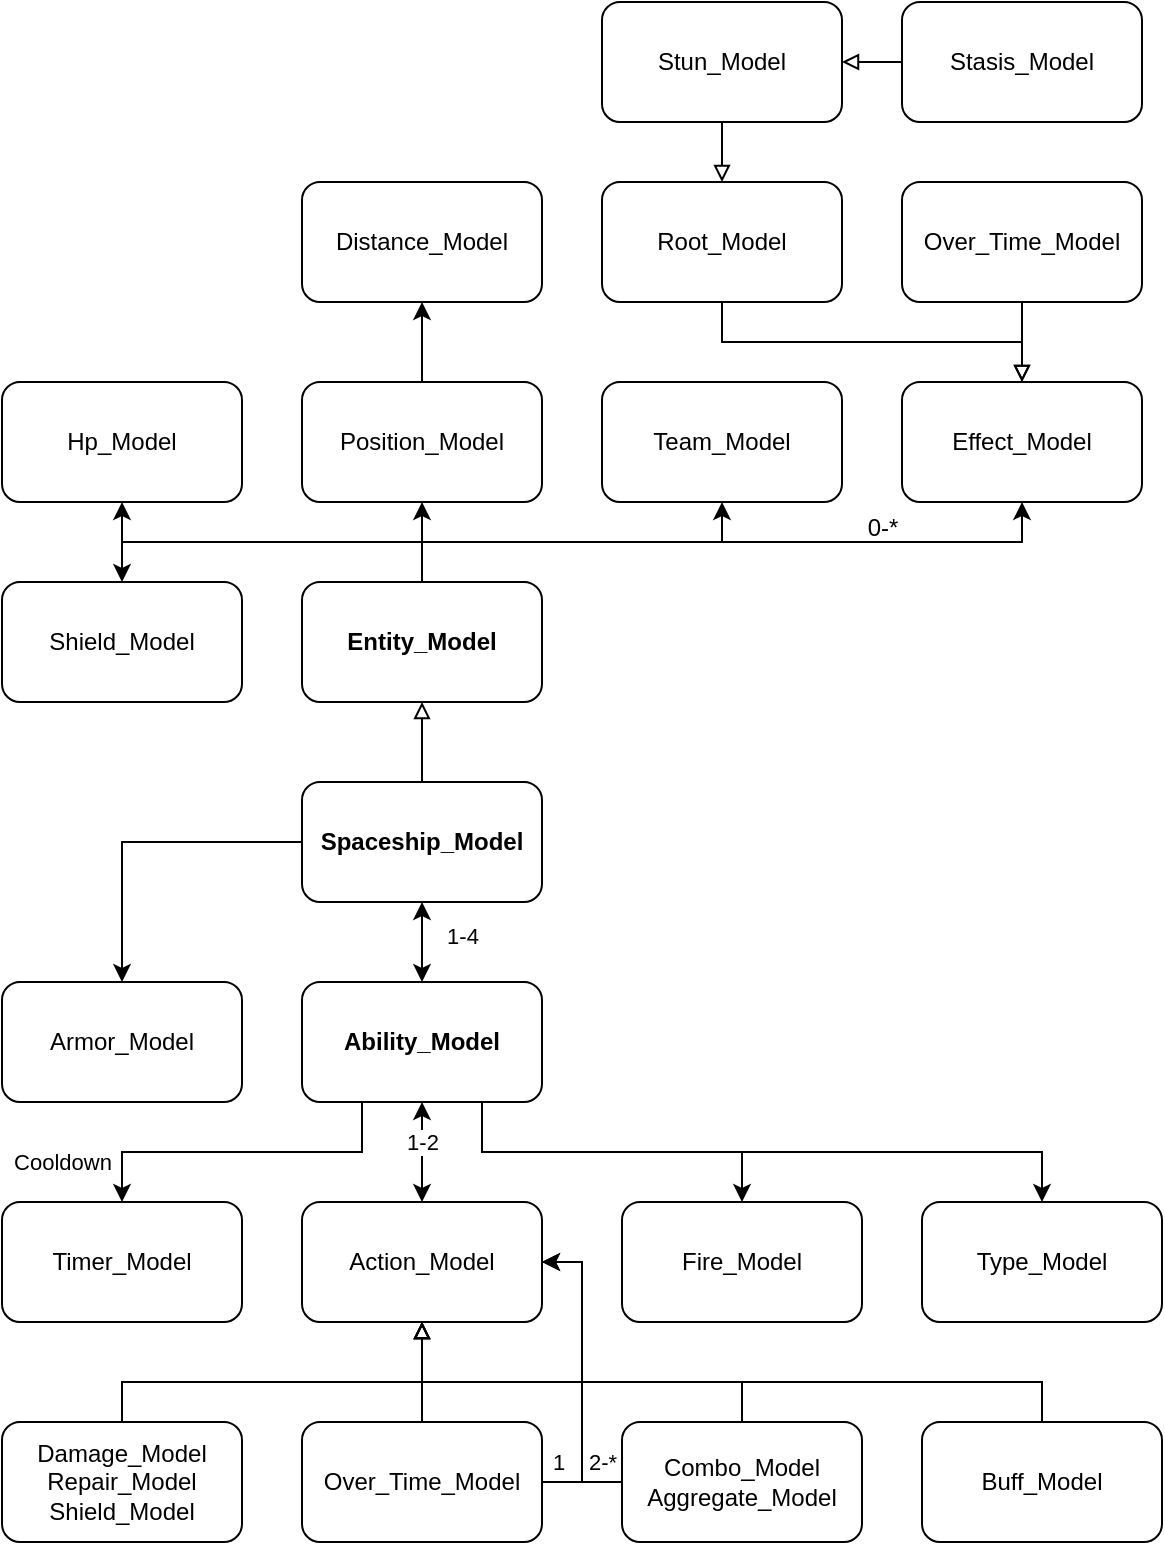 <mxfile version="24.7.5">
  <diagram name="Page-1" id="HnwyvjEURP4HyZZewURH">
    <mxGraphModel dx="2026" dy="1119" grid="1" gridSize="10" guides="1" tooltips="1" connect="1" arrows="1" fold="1" page="1" pageScale="1" pageWidth="850" pageHeight="1100" math="0" shadow="0">
      <root>
        <mxCell id="0" />
        <mxCell id="1" parent="0" />
        <mxCell id="73mF63VnfrHL32Zouw08-20" style="edgeStyle=orthogonalEdgeStyle;rounded=0;orthogonalLoop=1;jettySize=auto;html=1;exitX=0.5;exitY=1;exitDx=0;exitDy=0;entryX=0.5;entryY=0;entryDx=0;entryDy=0;startArrow=classic;startFill=1;" parent="1" source="73mF63VnfrHL32Zouw08-2" target="73mF63VnfrHL32Zouw08-13" edge="1">
          <mxGeometry relative="1" as="geometry" />
        </mxCell>
        <mxCell id="73mF63VnfrHL32Zouw08-21" value="1-4&lt;div&gt;&lt;br&gt;&lt;/div&gt;" style="edgeLabel;html=1;align=center;verticalAlign=middle;resizable=0;points=[];" parent="73mF63VnfrHL32Zouw08-20" vertex="1" connectable="0">
          <mxGeometry x="-0.374" relative="1" as="geometry">
            <mxPoint x="20" y="11" as="offset" />
          </mxGeometry>
        </mxCell>
        <mxCell id="73mF63VnfrHL32Zouw08-25" style="edgeStyle=orthogonalEdgeStyle;rounded=0;orthogonalLoop=1;jettySize=auto;html=1;exitX=0.5;exitY=0;exitDx=0;exitDy=0;entryX=0.5;entryY=1;entryDx=0;entryDy=0;endArrow=block;endFill=0;" parent="1" source="73mF63VnfrHL32Zouw08-2" target="73mF63VnfrHL32Zouw08-3" edge="1">
          <mxGeometry relative="1" as="geometry" />
        </mxCell>
        <mxCell id="idkshxeM3-236qNSYfwM-36" style="edgeStyle=orthogonalEdgeStyle;rounded=0;orthogonalLoop=1;jettySize=auto;html=1;exitX=0;exitY=0.5;exitDx=0;exitDy=0;entryX=0.5;entryY=0;entryDx=0;entryDy=0;" edge="1" parent="1" source="73mF63VnfrHL32Zouw08-2" target="73mF63VnfrHL32Zouw08-11">
          <mxGeometry relative="1" as="geometry" />
        </mxCell>
        <mxCell id="73mF63VnfrHL32Zouw08-2" value="&lt;b&gt;Spaceship_Model&lt;/b&gt;" style="rounded=1;whiteSpace=wrap;html=1;" parent="1" vertex="1">
          <mxGeometry x="340" y="560" width="120" height="60" as="geometry" />
        </mxCell>
        <mxCell id="73mF63VnfrHL32Zouw08-26" style="edgeStyle=orthogonalEdgeStyle;rounded=0;orthogonalLoop=1;jettySize=auto;html=1;exitX=0.5;exitY=0;exitDx=0;exitDy=0;entryX=0.5;entryY=1;entryDx=0;entryDy=0;" parent="1" source="73mF63VnfrHL32Zouw08-3" target="73mF63VnfrHL32Zouw08-5" edge="1">
          <mxGeometry relative="1" as="geometry" />
        </mxCell>
        <mxCell id="73mF63VnfrHL32Zouw08-27" style="edgeStyle=orthogonalEdgeStyle;rounded=0;orthogonalLoop=1;jettySize=auto;html=1;exitX=0.5;exitY=0;exitDx=0;exitDy=0;entryX=0.5;entryY=1;entryDx=0;entryDy=0;" parent="1" source="73mF63VnfrHL32Zouw08-3" target="73mF63VnfrHL32Zouw08-4" edge="1">
          <mxGeometry relative="1" as="geometry" />
        </mxCell>
        <mxCell id="73mF63VnfrHL32Zouw08-28" style="edgeStyle=orthogonalEdgeStyle;rounded=0;orthogonalLoop=1;jettySize=auto;html=1;exitX=0.5;exitY=0;exitDx=0;exitDy=0;entryX=0.5;entryY=1;entryDx=0;entryDy=0;" parent="1" source="73mF63VnfrHL32Zouw08-3" target="73mF63VnfrHL32Zouw08-6" edge="1">
          <mxGeometry relative="1" as="geometry" />
        </mxCell>
        <mxCell id="idkshxeM3-236qNSYfwM-12" style="edgeStyle=orthogonalEdgeStyle;rounded=0;orthogonalLoop=1;jettySize=auto;html=1;exitX=0.5;exitY=0;exitDx=0;exitDy=0;entryX=0.5;entryY=1;entryDx=0;entryDy=0;" edge="1" parent="1" source="73mF63VnfrHL32Zouw08-3" target="idkshxeM3-236qNSYfwM-10">
          <mxGeometry relative="1" as="geometry" />
        </mxCell>
        <mxCell id="idkshxeM3-236qNSYfwM-40" style="edgeStyle=orthogonalEdgeStyle;rounded=0;orthogonalLoop=1;jettySize=auto;html=1;exitX=0.5;exitY=0;exitDx=0;exitDy=0;entryX=0.5;entryY=0;entryDx=0;entryDy=0;" edge="1" parent="1" source="73mF63VnfrHL32Zouw08-3" target="73mF63VnfrHL32Zouw08-12">
          <mxGeometry relative="1" as="geometry" />
        </mxCell>
        <mxCell id="73mF63VnfrHL32Zouw08-3" value="&lt;b&gt;Entity_Model&lt;/b&gt;" style="rounded=1;whiteSpace=wrap;html=1;" parent="1" vertex="1">
          <mxGeometry x="340" y="460" width="120" height="60" as="geometry" />
        </mxCell>
        <mxCell id="73mF63VnfrHL32Zouw08-4" value="Hp_Model" style="rounded=1;whiteSpace=wrap;html=1;" parent="1" vertex="1">
          <mxGeometry x="190" y="360" width="120" height="60" as="geometry" />
        </mxCell>
        <mxCell id="idkshxeM3-236qNSYfwM-15" style="edgeStyle=orthogonalEdgeStyle;rounded=0;orthogonalLoop=1;jettySize=auto;html=1;exitX=0.5;exitY=0;exitDx=0;exitDy=0;entryX=0.5;entryY=1;entryDx=0;entryDy=0;" edge="1" parent="1" source="73mF63VnfrHL32Zouw08-5" target="idkshxeM3-236qNSYfwM-14">
          <mxGeometry relative="1" as="geometry" />
        </mxCell>
        <mxCell id="73mF63VnfrHL32Zouw08-5" value="Position_Model" style="rounded=1;whiteSpace=wrap;html=1;" parent="1" vertex="1">
          <mxGeometry x="340" y="360" width="120" height="60" as="geometry" />
        </mxCell>
        <mxCell id="73mF63VnfrHL32Zouw08-6" value="Team_Model" style="rounded=1;whiteSpace=wrap;html=1;" parent="1" vertex="1">
          <mxGeometry x="490" y="360" width="120" height="60" as="geometry" />
        </mxCell>
        <mxCell id="73mF63VnfrHL32Zouw08-11" value="Armor_Model" style="rounded=1;whiteSpace=wrap;html=1;" parent="1" vertex="1">
          <mxGeometry x="190" y="660" width="120" height="60" as="geometry" />
        </mxCell>
        <mxCell id="73mF63VnfrHL32Zouw08-12" value="Shield_Model" style="rounded=1;whiteSpace=wrap;html=1;" parent="1" vertex="1">
          <mxGeometry x="190" y="460" width="120" height="60" as="geometry" />
        </mxCell>
        <mxCell id="73mF63VnfrHL32Zouw08-17" style="edgeStyle=orthogonalEdgeStyle;rounded=0;orthogonalLoop=1;jettySize=auto;html=1;exitX=0.25;exitY=1;exitDx=0;exitDy=0;" parent="1" source="73mF63VnfrHL32Zouw08-13" target="73mF63VnfrHL32Zouw08-14" edge="1">
          <mxGeometry relative="1" as="geometry" />
        </mxCell>
        <mxCell id="73mF63VnfrHL32Zouw08-18" value="Cooldown" style="edgeLabel;html=1;align=center;verticalAlign=middle;resizable=0;points=[];" parent="73mF63VnfrHL32Zouw08-17" vertex="1" connectable="0">
          <mxGeometry x="-0.06" y="-1" relative="1" as="geometry">
            <mxPoint x="-95" y="6" as="offset" />
          </mxGeometry>
        </mxCell>
        <mxCell id="73mF63VnfrHL32Zouw08-19" style="rounded=0;orthogonalLoop=1;jettySize=auto;html=1;exitX=0.5;exitY=1;exitDx=0;exitDy=0;entryX=0.5;entryY=0;entryDx=0;entryDy=0;startArrow=classic;startFill=1;" parent="1" source="73mF63VnfrHL32Zouw08-13" target="73mF63VnfrHL32Zouw08-15" edge="1">
          <mxGeometry relative="1" as="geometry" />
        </mxCell>
        <mxCell id="idkshxeM3-236qNSYfwM-41" value="1-2" style="edgeLabel;html=1;align=center;verticalAlign=middle;resizable=0;points=[];" vertex="1" connectable="0" parent="73mF63VnfrHL32Zouw08-19">
          <mxGeometry x="-0.198" relative="1" as="geometry">
            <mxPoint as="offset" />
          </mxGeometry>
        </mxCell>
        <mxCell id="idkshxeM3-236qNSYfwM-5" style="edgeStyle=orthogonalEdgeStyle;rounded=0;orthogonalLoop=1;jettySize=auto;html=1;exitX=0.75;exitY=1;exitDx=0;exitDy=0;entryX=0.5;entryY=0;entryDx=0;entryDy=0;" edge="1" parent="1" source="73mF63VnfrHL32Zouw08-13" target="idkshxeM3-236qNSYfwM-4">
          <mxGeometry relative="1" as="geometry" />
        </mxCell>
        <mxCell id="idkshxeM3-236qNSYfwM-6" style="edgeStyle=orthogonalEdgeStyle;rounded=0;orthogonalLoop=1;jettySize=auto;html=1;exitX=0.75;exitY=1;exitDx=0;exitDy=0;entryX=0.5;entryY=0;entryDx=0;entryDy=0;" edge="1" parent="1" source="73mF63VnfrHL32Zouw08-13" target="73mF63VnfrHL32Zouw08-16">
          <mxGeometry relative="1" as="geometry" />
        </mxCell>
        <mxCell id="73mF63VnfrHL32Zouw08-13" value="&lt;b&gt;Ability_Model&lt;/b&gt;" style="rounded=1;whiteSpace=wrap;html=1;" parent="1" vertex="1">
          <mxGeometry x="340" y="660" width="120" height="60" as="geometry" />
        </mxCell>
        <mxCell id="73mF63VnfrHL32Zouw08-14" value="Timer_Model" style="rounded=1;whiteSpace=wrap;html=1;" parent="1" vertex="1">
          <mxGeometry x="190" y="770" width="120" height="60" as="geometry" />
        </mxCell>
        <mxCell id="73mF63VnfrHL32Zouw08-15" value="Action_Model" style="rounded=1;whiteSpace=wrap;html=1;" parent="1" vertex="1">
          <mxGeometry x="340" y="770" width="120" height="60" as="geometry" />
        </mxCell>
        <mxCell id="73mF63VnfrHL32Zouw08-16" value="Fire_Model" style="rounded=1;whiteSpace=wrap;html=1;" parent="1" vertex="1">
          <mxGeometry x="500" y="770" width="120" height="60" as="geometry" />
        </mxCell>
        <mxCell id="idkshxeM3-236qNSYfwM-4" value="Type_Model" style="rounded=1;whiteSpace=wrap;html=1;" vertex="1" parent="1">
          <mxGeometry x="650" y="770" width="120" height="60" as="geometry" />
        </mxCell>
        <mxCell id="idkshxeM3-236qNSYfwM-10" value="Effect_Model" style="rounded=1;whiteSpace=wrap;html=1;" vertex="1" parent="1">
          <mxGeometry x="640" y="360" width="120" height="60" as="geometry" />
        </mxCell>
        <mxCell id="idkshxeM3-236qNSYfwM-13" value="0-*" style="text;html=1;align=center;verticalAlign=middle;resizable=0;points=[];autosize=1;strokeColor=none;fillColor=none;" vertex="1" parent="1">
          <mxGeometry x="610" y="418" width="40" height="30" as="geometry" />
        </mxCell>
        <mxCell id="idkshxeM3-236qNSYfwM-14" value="Distance_Model" style="rounded=1;whiteSpace=wrap;html=1;" vertex="1" parent="1">
          <mxGeometry x="340" y="260" width="120" height="60" as="geometry" />
        </mxCell>
        <mxCell id="idkshxeM3-236qNSYfwM-19" style="edgeStyle=orthogonalEdgeStyle;rounded=0;orthogonalLoop=1;jettySize=auto;html=1;exitX=0.5;exitY=0;exitDx=0;exitDy=0;entryX=0.5;entryY=1;entryDx=0;entryDy=0;endArrow=block;endFill=0;" edge="1" parent="1" source="idkshxeM3-236qNSYfwM-16" target="73mF63VnfrHL32Zouw08-15">
          <mxGeometry relative="1" as="geometry">
            <Array as="points">
              <mxPoint x="250" y="860" />
              <mxPoint x="400" y="860" />
            </Array>
          </mxGeometry>
        </mxCell>
        <mxCell id="idkshxeM3-236qNSYfwM-16" value="Damage_Model&lt;div&gt;Repair_Model&lt;br&gt;&lt;/div&gt;&lt;div&gt;Shield_Model&lt;br&gt;&lt;/div&gt;" style="rounded=1;whiteSpace=wrap;html=1;" vertex="1" parent="1">
          <mxGeometry x="190" y="880" width="120" height="60" as="geometry" />
        </mxCell>
        <mxCell id="idkshxeM3-236qNSYfwM-22" style="edgeStyle=orthogonalEdgeStyle;rounded=0;orthogonalLoop=1;jettySize=auto;html=1;exitX=1;exitY=0.5;exitDx=0;exitDy=0;entryX=1;entryY=0.5;entryDx=0;entryDy=0;" edge="1" parent="1" source="idkshxeM3-236qNSYfwM-17" target="73mF63VnfrHL32Zouw08-15">
          <mxGeometry relative="1" as="geometry" />
        </mxCell>
        <mxCell id="idkshxeM3-236qNSYfwM-27" value="1" style="edgeLabel;html=1;align=center;verticalAlign=middle;resizable=0;points=[];" vertex="1" connectable="0" parent="idkshxeM3-236qNSYfwM-22">
          <mxGeometry x="-0.895" y="2" relative="1" as="geometry">
            <mxPoint y="-8" as="offset" />
          </mxGeometry>
        </mxCell>
        <mxCell id="idkshxeM3-236qNSYfwM-17" value="Over_Time_Model" style="rounded=1;whiteSpace=wrap;html=1;" vertex="1" parent="1">
          <mxGeometry x="340" y="880" width="120" height="60" as="geometry" />
        </mxCell>
        <mxCell id="idkshxeM3-236qNSYfwM-23" style="edgeStyle=orthogonalEdgeStyle;rounded=0;orthogonalLoop=1;jettySize=auto;html=1;exitX=0;exitY=0.5;exitDx=0;exitDy=0;entryX=1;entryY=0.5;entryDx=0;entryDy=0;" edge="1" parent="1" source="idkshxeM3-236qNSYfwM-18" target="73mF63VnfrHL32Zouw08-15">
          <mxGeometry relative="1" as="geometry">
            <Array as="points">
              <mxPoint x="480" y="910" />
              <mxPoint x="480" y="800" />
            </Array>
          </mxGeometry>
        </mxCell>
        <mxCell id="idkshxeM3-236qNSYfwM-24" value="2-*" style="edgeLabel;html=1;align=center;verticalAlign=middle;resizable=0;points=[];" vertex="1" connectable="0" parent="idkshxeM3-236qNSYfwM-23">
          <mxGeometry x="-0.423" relative="1" as="geometry">
            <mxPoint x="10" y="13" as="offset" />
          </mxGeometry>
        </mxCell>
        <mxCell id="idkshxeM3-236qNSYfwM-18" value="Combo_Model&lt;div&gt;Aggregate_Model&lt;br&gt;&lt;/div&gt;" style="rounded=1;whiteSpace=wrap;html=1;" vertex="1" parent="1">
          <mxGeometry x="500" y="880" width="120" height="60" as="geometry" />
        </mxCell>
        <mxCell id="idkshxeM3-236qNSYfwM-20" style="edgeStyle=orthogonalEdgeStyle;rounded=0;orthogonalLoop=1;jettySize=auto;html=1;exitX=0.5;exitY=0;exitDx=0;exitDy=0;endArrow=block;endFill=0;" edge="1" parent="1" source="idkshxeM3-236qNSYfwM-17">
          <mxGeometry relative="1" as="geometry">
            <mxPoint x="260" y="880" as="sourcePoint" />
            <mxPoint x="400" y="830" as="targetPoint" />
          </mxGeometry>
        </mxCell>
        <mxCell id="idkshxeM3-236qNSYfwM-21" style="edgeStyle=orthogonalEdgeStyle;rounded=0;orthogonalLoop=1;jettySize=auto;html=1;exitX=0.5;exitY=0;exitDx=0;exitDy=0;entryX=0.5;entryY=1;entryDx=0;entryDy=0;endArrow=block;endFill=0;" edge="1" parent="1" source="idkshxeM3-236qNSYfwM-18" target="73mF63VnfrHL32Zouw08-15">
          <mxGeometry relative="1" as="geometry">
            <mxPoint x="270" y="890" as="sourcePoint" />
            <mxPoint x="420" y="850" as="targetPoint" />
            <Array as="points">
              <mxPoint x="560" y="860" />
              <mxPoint x="400" y="860" />
            </Array>
          </mxGeometry>
        </mxCell>
        <mxCell id="idkshxeM3-236qNSYfwM-38" style="edgeStyle=orthogonalEdgeStyle;rounded=0;orthogonalLoop=1;jettySize=auto;html=1;exitX=0.5;exitY=1;exitDx=0;exitDy=0;entryX=0.5;entryY=0;entryDx=0;entryDy=0;endArrow=block;endFill=0;" edge="1" parent="1" source="idkshxeM3-236qNSYfwM-28" target="idkshxeM3-236qNSYfwM-37">
          <mxGeometry relative="1" as="geometry" />
        </mxCell>
        <mxCell id="idkshxeM3-236qNSYfwM-28" value="Stun_Model" style="rounded=1;whiteSpace=wrap;html=1;" vertex="1" parent="1">
          <mxGeometry x="490" y="170" width="120" height="60" as="geometry" />
        </mxCell>
        <mxCell id="idkshxeM3-236qNSYfwM-31" style="edgeStyle=orthogonalEdgeStyle;rounded=0;orthogonalLoop=1;jettySize=auto;html=1;exitX=0.5;exitY=1;exitDx=0;exitDy=0;entryX=0.5;entryY=0;entryDx=0;entryDy=0;endArrow=block;endFill=0;" edge="1" parent="1" source="idkshxeM3-236qNSYfwM-29" target="idkshxeM3-236qNSYfwM-10">
          <mxGeometry relative="1" as="geometry" />
        </mxCell>
        <mxCell id="idkshxeM3-236qNSYfwM-29" value="Over_Time_Model" style="rounded=1;whiteSpace=wrap;html=1;" vertex="1" parent="1">
          <mxGeometry x="640" y="260" width="120" height="60" as="geometry" />
        </mxCell>
        <mxCell id="idkshxeM3-236qNSYfwM-33" style="edgeStyle=orthogonalEdgeStyle;rounded=0;orthogonalLoop=1;jettySize=auto;html=1;exitX=0;exitY=0.5;exitDx=0;exitDy=0;entryX=1;entryY=0.5;entryDx=0;entryDy=0;endArrow=block;endFill=0;" edge="1" parent="1" source="idkshxeM3-236qNSYfwM-30" target="idkshxeM3-236qNSYfwM-28">
          <mxGeometry relative="1" as="geometry" />
        </mxCell>
        <mxCell id="idkshxeM3-236qNSYfwM-30" value="Stasis_Model" style="rounded=1;whiteSpace=wrap;html=1;" vertex="1" parent="1">
          <mxGeometry x="640" y="170" width="120" height="60" as="geometry" />
        </mxCell>
        <mxCell id="idkshxeM3-236qNSYfwM-39" style="edgeStyle=orthogonalEdgeStyle;rounded=0;orthogonalLoop=1;jettySize=auto;html=1;exitX=0.5;exitY=1;exitDx=0;exitDy=0;entryX=0.5;entryY=0;entryDx=0;entryDy=0;endArrow=block;endFill=0;" edge="1" parent="1" source="idkshxeM3-236qNSYfwM-37" target="idkshxeM3-236qNSYfwM-10">
          <mxGeometry relative="1" as="geometry" />
        </mxCell>
        <mxCell id="idkshxeM3-236qNSYfwM-37" value="Root_Model" style="rounded=1;whiteSpace=wrap;html=1;" vertex="1" parent="1">
          <mxGeometry x="490" y="260" width="120" height="60" as="geometry" />
        </mxCell>
        <mxCell id="idkshxeM3-236qNSYfwM-47" value="Buff_Model" style="rounded=1;whiteSpace=wrap;html=1;" vertex="1" parent="1">
          <mxGeometry x="650" y="880" width="120" height="60" as="geometry" />
        </mxCell>
        <mxCell id="idkshxeM3-236qNSYfwM-48" style="edgeStyle=orthogonalEdgeStyle;rounded=0;orthogonalLoop=1;jettySize=auto;html=1;exitX=0.5;exitY=0;exitDx=0;exitDy=0;endArrow=block;endFill=0;" edge="1" parent="1" source="idkshxeM3-236qNSYfwM-47">
          <mxGeometry relative="1" as="geometry">
            <mxPoint x="700" y="870" as="sourcePoint" />
            <mxPoint x="400" y="830" as="targetPoint" />
            <Array as="points">
              <mxPoint x="710" y="860" />
              <mxPoint x="400" y="860" />
            </Array>
          </mxGeometry>
        </mxCell>
      </root>
    </mxGraphModel>
  </diagram>
</mxfile>
